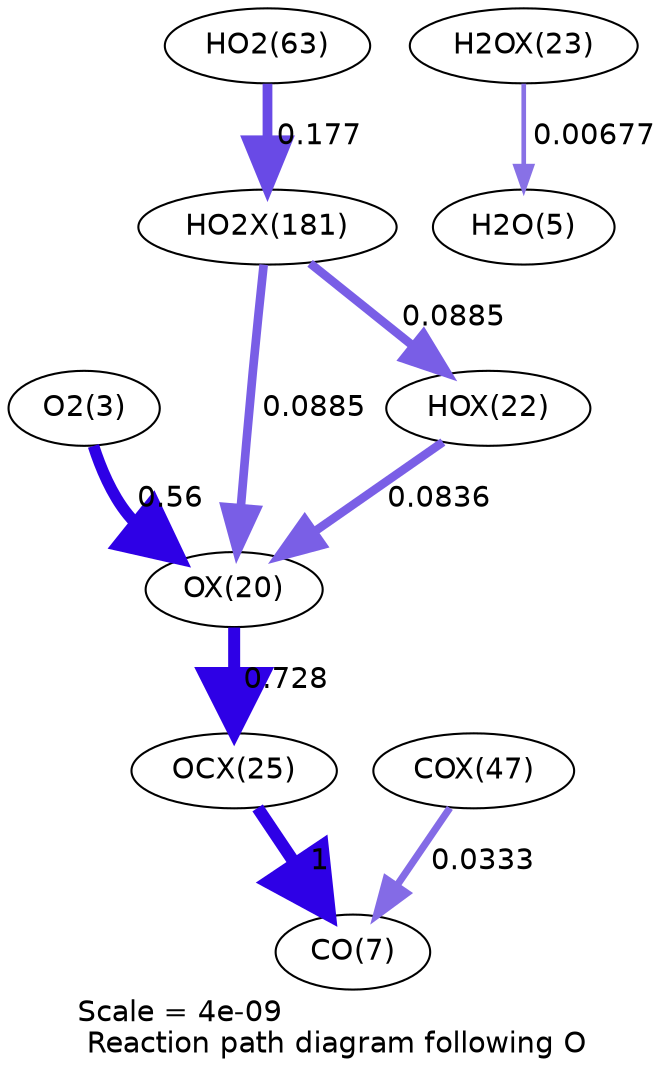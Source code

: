 digraph reaction_paths {
center=1;
s5 -> s24[fontname="Helvetica", penwidth=5.56, arrowsize=2.78, color="0.7, 1.06, 0.9"
, label=" 0.56"];
s26 -> s24[fontname="Helvetica", penwidth=4.13, arrowsize=2.06, color="0.7, 0.584, 0.9"
, label=" 0.0836"];
s24 -> s29[fontname="Helvetica", penwidth=5.76, arrowsize=2.88, color="0.7, 1.23, 0.9"
, label=" 0.728"];
s37 -> s24[fontname="Helvetica", penwidth=4.17, arrowsize=2.08, color="0.7, 0.589, 0.9"
, label=" 0.0885"];
s37 -> s26[fontname="Helvetica", penwidth=4.17, arrowsize=2.08, color="0.7, 0.589, 0.9"
, label=" 0.0885"];
s27 -> s7[fontname="Helvetica", penwidth=2.23, arrowsize=1.11, color="0.7, 0.507, 0.9"
, label=" 0.00677"];
s29 -> s9[fontname="Helvetica", penwidth=6, arrowsize=3, color="0.7, 1.5, 0.9"
, label=" 1"];
s35 -> s9[fontname="Helvetica", penwidth=3.43, arrowsize=1.72, color="0.7, 0.533, 0.9"
, label=" 0.0333"];
s21 -> s37[fontname="Helvetica", penwidth=4.69, arrowsize=2.35, color="0.7, 0.677, 0.9"
, label=" 0.177"];
s5 [ fontname="Helvetica", label="O2(3)"];
s7 [ fontname="Helvetica", label="H2O(5)"];
s9 [ fontname="Helvetica", label="CO(7)"];
s21 [ fontname="Helvetica", label="HO2(63)"];
s24 [ fontname="Helvetica", label="OX(20)"];
s26 [ fontname="Helvetica", label="HOX(22)"];
s27 [ fontname="Helvetica", label="H2OX(23)"];
s29 [ fontname="Helvetica", label="OCX(25)"];
s35 [ fontname="Helvetica", label="COX(47)"];
s37 [ fontname="Helvetica", label="HO2X(181)"];
 label = "Scale = 4e-09\l Reaction path diagram following O";
 fontname = "Helvetica";
}

